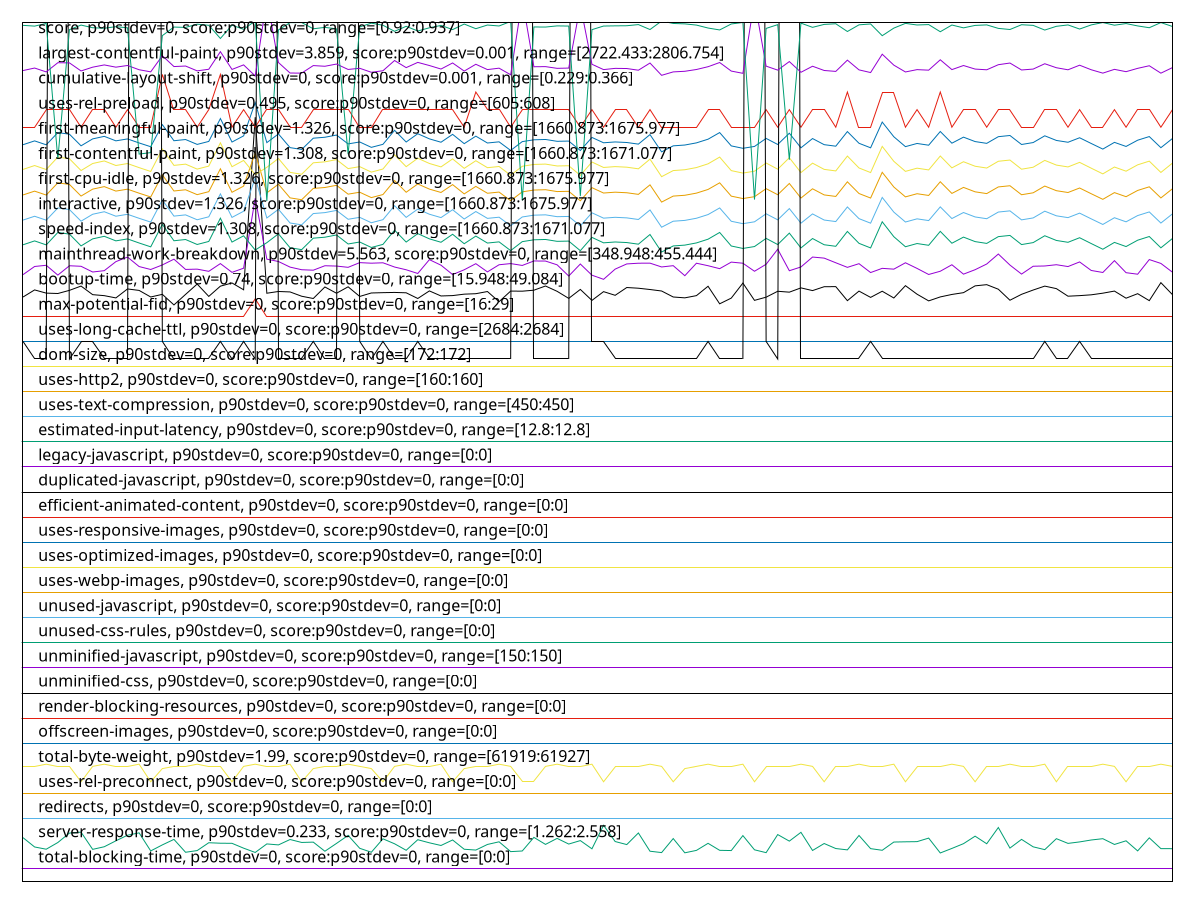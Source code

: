 reset

$totalBlockingTimeP90Stdev0ScoreP90Stdev0Range00 <<EOF
0 0.5
1 0.5
2 0.5
3 0.5
4 0.5
5 0.5
6 0.5
7 0.5
8 0.5
9 0.5
10 0.5
11 0.5
12 0.5
13 0.5
14 0.5
15 0.5
16 0.5
17 0.5
18 0.5
19 0.5
20 0.5
21 0.5
22 0.5
23 0.5
24 0.5
25 0.5
26 0.5
27 0.5
28 0.5
29 0.5
30 0.5
31 0.5
32 0.5
33 0.5
34 0.5
35 0.5
36 0.5
37 0.5
38 0.5
39 0.5
40 0.5
41 0.5
42 0.5
43 0.5
44 0.5
45 0.5
46 0.5
47 0.5
48 0.5
49 0.5
50 0.5
51 0.5
52 0.5
53 0.5
54 0.5
55 0.5
56 0.5
57 0.5
58 0.5
59 0.5
60 0.5
61 0.5
62 0.5
63 0.5
64 0.5
65 0.5
66 0.5
67 0.5
68 0.5
69 0.5
70 0.5
71 0.5
72 0.5
73 0.5
74 0.5
75 0.5
76 0.5
77 0.5
78 0.5
79 0.5
80 0.5
81 0.5
82 0.5
83 0.5
84 0.5
85 0.5
86 0.5
87 0.5
88 0.5
89 0.5
90 0.5
91 0.5
92 0.5
93 0.5
94 0.5
95 0.5
96 0.5
97 0.5
98 0.5
99 0.5
EOF

$serverResponseTimeP90Stdev0233ScoreP90Stdev0Range12622558 <<EOF
0 1.7455861650485434
1 1.3743483009708735
2 1.28514927184466
3 1.551896844660194
4 1.9282317961165045
5 1.9639114077669901
6 1.2792026699029124
7 1.3836929611650484
8 1.6190084951456305
9 1.8424308252427182
10 1.9358774271844659
11 1.217188106796116
12 1.456751213592233
13 1.6759259708737864
14 1.1636686893203882
15 1.230780339805825
16 1.5434016990291262
17 1.5238628640776697
18 1.5196152912621355
19 1.326775485436893
20 1.156023058252427
21 1.4958288834951454
22 1.456751213592233
23 1.6716783980582521
24 1.5544453883495142
25 1.5671881067961164
26 1.2044453883495143
27 1.5162172330097086
28 1.8356347087378637
29 1.3216783980582523
30 1.164518203883495
31 1.6988628640776697
32 1.501775485436893
33 1.24267354368932
34 1.6631832524271843
35 1.5400036407766988
36 1.4338143203883493
37 1.6529890776699026
38 1.2834502427184462
39 1.2520182038834948
40 1.4745910194174756
41 1.5799308252427182
42 1.1891541262135918
43 1.2146395631067959
44 1.7566298543689318
45 1.477139563106796
46 1.7167026699029124
47 1.4907317961165045
48 1.6283531553398056
49 1.3012900485436891
50 2.2366055825242714
51 1.5909745145631067
52 1.4694939320388345
53 1.931629854368932
54 1.205294902912621
55 1.1509259708737862
56 1.7090570388349513
57 1.1424308252427182
58 1.2384259708737861
59 1.5196152912621355
60 1.2409745145631064
61 1.2316298543689317
62 1.8271395631067955
63 1.2613628640776697
64 1.1483774271844656
65 1.8679162621359218
66 1.6071152912621354
67 1.9571152912621357
68 1.235027912621359
69 1.5119696601941746
70 1.3123337378640774
71 1.2588143203883493
72 1.8322366504854366
73 1.3080861650485436
74 1.24267354368932
75 1.5705861650485435
76 1.5799308252427182
77 1.5867269417475725
78 1.7277463592233009
79 1.1356347087378638
80 1.3165813106796114
81 1.506023058252427
82 1.8042026699029128
83 1.5026249999999997
84 2.149105582524272
85 1.33017354368932
86 1.676775485436893
87 1.3802949029126212
88 1.2681589805825242
89 1.7048094660194173
90 1.5170667475728155
91 1.575683252427184
92 1.6521395631067959
93 1.7039599514563104
94 1.4745910194174756
95 1.6198580097087374
96 1.218037621359223
97 1.7370910194174756
98 1.3089356796116505
99 1.3063871359223298
EOF

$redirectsP90Stdev0ScoreP90Stdev0Range00 <<EOF
0 2.5
1 2.5
2 2.5
3 2.5
4 2.5
5 2.5
6 2.5
7 2.5
8 2.5
9 2.5
10 2.5
11 2.5
12 2.5
13 2.5
14 2.5
15 2.5
16 2.5
17 2.5
18 2.5
19 2.5
20 2.5
21 2.5
22 2.5
23 2.5
24 2.5
25 2.5
26 2.5
27 2.5
28 2.5
29 2.5
30 2.5
31 2.5
32 2.5
33 2.5
34 2.5
35 2.5
36 2.5
37 2.5
38 2.5
39 2.5
40 2.5
41 2.5
42 2.5
43 2.5
44 2.5
45 2.5
46 2.5
47 2.5
48 2.5
49 2.5
50 2.5
51 2.5
52 2.5
53 2.5
54 2.5
55 2.5
56 2.5
57 2.5
58 2.5
59 2.5
60 2.5
61 2.5
62 2.5
63 2.5
64 2.5
65 2.5
66 2.5
67 2.5
68 2.5
69 2.5
70 2.5
71 2.5
72 2.5
73 2.5
74 2.5
75 2.5
76 2.5
77 2.5
78 2.5
79 2.5
80 2.5
81 2.5
82 2.5
83 2.5
84 2.5
85 2.5
86 2.5
87 2.5
88 2.5
89 2.5
90 2.5
91 2.5
92 2.5
93 2.5
94 2.5
95 2.5
96 2.5
97 2.5
98 2.5
99 2.5
EOF

$usesRelPreconnectP90Stdev0ScoreP90Stdev0Range00 <<EOF
0 3.5
1 3.5
2 3.5
3 3.5
4 3.5
5 3.5
6 3.5
7 3.5
8 3.5
9 3.5
10 3.5
11 3.5
12 3.5
13 3.5
14 3.5
15 3.5
16 3.5
17 3.5
18 3.5
19 3.5
20 3.5
21 3.5
22 3.5
23 3.5
24 3.5
25 3.5
26 3.5
27 3.5
28 3.5
29 3.5
30 3.5
31 3.5
32 3.5
33 3.5
34 3.5
35 3.5
36 3.5
37 3.5
38 3.5
39 3.5
40 3.5
41 3.5
42 3.5
43 3.5
44 3.5
45 3.5
46 3.5
47 3.5
48 3.5
49 3.5
50 3.5
51 3.5
52 3.5
53 3.5
54 3.5
55 3.5
56 3.5
57 3.5
58 3.5
59 3.5
60 3.5
61 3.5
62 3.5
63 3.5
64 3.5
65 3.5
66 3.5
67 3.5
68 3.5
69 3.5
70 3.5
71 3.5
72 3.5
73 3.5
74 3.5
75 3.5
76 3.5
77 3.5
78 3.5
79 3.5
80 3.5
81 3.5
82 3.5
83 3.5
84 3.5
85 3.5
86 3.5
87 3.5
88 3.5
89 3.5
90 3.5
91 3.5
92 3.5
93 3.5
94 3.5
95 3.5
96 3.5
97 3.5
98 3.5
99 3.5
EOF

$totalByteWeightP90Stdev199ScoreP90Stdev0Range6191961927 <<EOF
0 4.582250000000386
1 4.582250000000386
2 4.669750000000022
3 4.582250000000386
4 4.582250000000386
5 3.9697500000002037
6 4.582250000000386
7 4.669750000000022
8 4.582250000000386
9 4.582250000000386
10 4.669750000000022
11 3.9697500000002037
12 4.494750000000749
13 4.582250000000386
14 4.582250000000386
15 4.669750000000022
16 4.582250000000386
17 4.582250000000386
18 3.9697500000002037
19 4.582250000000386
20 4.669750000000022
21 4.582250000000386
22 4.582250000000386
23 4.669750000000022
24 3.9697500000002037
25 4.494750000000749
26 4.582250000000386
27 4.582250000000386
28 4.669750000000022
29 4.582250000000386
30 4.494750000000749
31 3.9697500000002037
32 4.582250000000386
33 4.669750000000022
34 4.582250000000386
35 4.582250000000386
36 4.669750000000022
37 3.9697500000002037
38 4.494750000000749
39 4.582250000000386
40 4.582250000000386
41 4.669750000000022
42 4.582250000000386
43 3.9697500000002037
44 3.9697500000002037
45 4.582250000000386
46 4.669750000000022
47 4.582250000000386
48 4.582250000000386
49 4.669750000000022
50 3.9697500000002037
51 4.582250000000386
52 4.582250000000386
53 4.582250000000386
54 4.669750000000022
55 4.582250000000386
56 3.9697500000002037
57 4.494750000000749
58 4.582250000000386
59 4.669750000000022
60 4.582250000000386
61 4.582250000000386
62 4.669750000000022
63 3.9697500000002037
64 4.582250000000386
65 4.582250000000386
66 4.582250000000386
67 4.669750000000022
68 4.582250000000386
69 3.9697500000002037
70 4.582250000000386
71 4.582250000000386
72 4.669750000000022
73 4.582250000000386
74 4.582250000000386
75 4.669750000000022
76 3.9697500000002037
77 4.582250000000386
78 4.582250000000386
79 4.582250000000386
80 4.669750000000022
81 4.582250000000386
82 3.9697500000002037
83 4.582250000000386
84 4.582250000000386
85 4.669750000000022
86 4.582250000000386
87 4.582250000000386
88 4.669750000000022
89 3.9697500000002037
90 4.582250000000386
91 4.582250000000386
92 4.582250000000386
93 4.669750000000022
94 4.582250000000386
95 3.9697500000002037
96 4.582250000000386
97 4.582250000000386
98 4.669750000000022
99 4.582250000000386
EOF

$offscreenImagesP90Stdev0ScoreP90Stdev0Range00 <<EOF
0 5.5
1 5.5
2 5.5
3 5.5
4 5.5
5 5.5
6 5.5
7 5.5
8 5.5
9 5.5
10 5.5
11 5.5
12 5.5
13 5.5
14 5.5
15 5.5
16 5.5
17 5.5
18 5.5
19 5.5
20 5.5
21 5.5
22 5.5
23 5.5
24 5.5
25 5.5
26 5.5
27 5.5
28 5.5
29 5.5
30 5.5
31 5.5
32 5.5
33 5.5
34 5.5
35 5.5
36 5.5
37 5.5
38 5.5
39 5.5
40 5.5
41 5.5
42 5.5
43 5.5
44 5.5
45 5.5
46 5.5
47 5.5
48 5.5
49 5.5
50 5.5
51 5.5
52 5.5
53 5.5
54 5.5
55 5.5
56 5.5
57 5.5
58 5.5
59 5.5
60 5.5
61 5.5
62 5.5
63 5.5
64 5.5
65 5.5
66 5.5
67 5.5
68 5.5
69 5.5
70 5.5
71 5.5
72 5.5
73 5.5
74 5.5
75 5.5
76 5.5
77 5.5
78 5.5
79 5.5
80 5.5
81 5.5
82 5.5
83 5.5
84 5.5
85 5.5
86 5.5
87 5.5
88 5.5
89 5.5
90 5.5
91 5.5
92 5.5
93 5.5
94 5.5
95 5.5
96 5.5
97 5.5
98 5.5
99 5.5
EOF

$renderBlockingResourcesP90Stdev0ScoreP90Stdev0Range00 <<EOF
0 6.5
1 6.5
2 6.5
3 6.5
4 6.5
5 6.5
6 6.5
7 6.5
8 6.5
9 6.5
10 6.5
11 6.5
12 6.5
13 6.5
14 6.5
15 6.5
16 6.5
17 6.5
18 6.5
19 6.5
20 6.5
21 6.5
22 6.5
23 6.5
24 6.5
25 6.5
26 6.5
27 6.5
28 6.5
29 6.5
30 6.5
31 6.5
32 6.5
33 6.5
34 6.5
35 6.5
36 6.5
37 6.5
38 6.5
39 6.5
40 6.5
41 6.5
42 6.5
43 6.5
44 6.5
45 6.5
46 6.5
47 6.5
48 6.5
49 6.5
50 6.5
51 6.5
52 6.5
53 6.5
54 6.5
55 6.5
56 6.5
57 6.5
58 6.5
59 6.5
60 6.5
61 6.5
62 6.5
63 6.5
64 6.5
65 6.5
66 6.5
67 6.5
68 6.5
69 6.5
70 6.5
71 6.5
72 6.5
73 6.5
74 6.5
75 6.5
76 6.5
77 6.5
78 6.5
79 6.5
80 6.5
81 6.5
82 6.5
83 6.5
84 6.5
85 6.5
86 6.5
87 6.5
88 6.5
89 6.5
90 6.5
91 6.5
92 6.5
93 6.5
94 6.5
95 6.5
96 6.5
97 6.5
98 6.5
99 6.5
EOF

$unminifiedCssP90Stdev0ScoreP90Stdev0Range00 <<EOF
0 7.5
1 7.5
2 7.5
3 7.5
4 7.5
5 7.5
6 7.5
7 7.5
8 7.5
9 7.5
10 7.5
11 7.5
12 7.5
13 7.5
14 7.5
15 7.5
16 7.5
17 7.5
18 7.5
19 7.5
20 7.5
21 7.5
22 7.5
23 7.5
24 7.5
25 7.5
26 7.5
27 7.5
28 7.5
29 7.5
30 7.5
31 7.5
32 7.5
33 7.5
34 7.5
35 7.5
36 7.5
37 7.5
38 7.5
39 7.5
40 7.5
41 7.5
42 7.5
43 7.5
44 7.5
45 7.5
46 7.5
47 7.5
48 7.5
49 7.5
50 7.5
51 7.5
52 7.5
53 7.5
54 7.5
55 7.5
56 7.5
57 7.5
58 7.5
59 7.5
60 7.5
61 7.5
62 7.5
63 7.5
64 7.5
65 7.5
66 7.5
67 7.5
68 7.5
69 7.5
70 7.5
71 7.5
72 7.5
73 7.5
74 7.5
75 7.5
76 7.5
77 7.5
78 7.5
79 7.5
80 7.5
81 7.5
82 7.5
83 7.5
84 7.5
85 7.5
86 7.5
87 7.5
88 7.5
89 7.5
90 7.5
91 7.5
92 7.5
93 7.5
94 7.5
95 7.5
96 7.5
97 7.5
98 7.5
99 7.5
EOF

$unminifiedJavascriptP90Stdev0ScoreP90Stdev0Range150150 <<EOF
0 8.5
1 8.5
2 8.5
3 8.5
4 8.5
5 8.5
6 8.5
7 8.5
8 8.5
9 8.5
10 8.5
11 8.5
12 8.5
13 8.5
14 8.5
15 8.5
16 8.5
17 8.5
18 8.5
19 8.5
20 8.5
21 8.5
22 8.5
23 8.5
24 8.5
25 8.5
26 8.5
27 8.5
28 8.5
29 8.5
30 8.5
31 8.5
32 8.5
33 8.5
34 8.5
35 8.5
36 8.5
37 8.5
38 8.5
39 8.5
40 8.5
41 8.5
42 8.5
43 8.5
44 8.5
45 8.5
46 8.5
47 8.5
48 8.5
49 8.5
50 8.5
51 8.5
52 8.5
53 8.5
54 8.5
55 8.5
56 8.5
57 8.5
58 8.5
59 8.5
60 8.5
61 8.5
62 8.5
63 8.5
64 8.5
65 8.5
66 8.5
67 8.5
68 8.5
69 8.5
70 8.5
71 8.5
72 8.5
73 8.5
74 8.5
75 8.5
76 8.5
77 8.5
78 8.5
79 8.5
80 8.5
81 8.5
82 8.5
83 8.5
84 8.5
85 8.5
86 8.5
87 8.5
88 8.5
89 8.5
90 8.5
91 8.5
92 8.5
93 8.5
94 8.5
95 8.5
96 8.5
97 8.5
98 8.5
99 8.5
EOF

$unusedCssRulesP90Stdev0ScoreP90Stdev0Range00 <<EOF
0 9.5
1 9.5
2 9.5
3 9.5
4 9.5
5 9.5
6 9.5
7 9.5
8 9.5
9 9.5
10 9.5
11 9.5
12 9.5
13 9.5
14 9.5
15 9.5
16 9.5
17 9.5
18 9.5
19 9.5
20 9.5
21 9.5
22 9.5
23 9.5
24 9.5
25 9.5
26 9.5
27 9.5
28 9.5
29 9.5
30 9.5
31 9.5
32 9.5
33 9.5
34 9.5
35 9.5
36 9.5
37 9.5
38 9.5
39 9.5
40 9.5
41 9.5
42 9.5
43 9.5
44 9.5
45 9.5
46 9.5
47 9.5
48 9.5
49 9.5
50 9.5
51 9.5
52 9.5
53 9.5
54 9.5
55 9.5
56 9.5
57 9.5
58 9.5
59 9.5
60 9.5
61 9.5
62 9.5
63 9.5
64 9.5
65 9.5
66 9.5
67 9.5
68 9.5
69 9.5
70 9.5
71 9.5
72 9.5
73 9.5
74 9.5
75 9.5
76 9.5
77 9.5
78 9.5
79 9.5
80 9.5
81 9.5
82 9.5
83 9.5
84 9.5
85 9.5
86 9.5
87 9.5
88 9.5
89 9.5
90 9.5
91 9.5
92 9.5
93 9.5
94 9.5
95 9.5
96 9.5
97 9.5
98 9.5
99 9.5
EOF

$unusedJavascriptP90Stdev0ScoreP90Stdev0Range00 <<EOF
0 10.5
1 10.5
2 10.5
3 10.5
4 10.5
5 10.5
6 10.5
7 10.5
8 10.5
9 10.5
10 10.5
11 10.5
12 10.5
13 10.5
14 10.5
15 10.5
16 10.5
17 10.5
18 10.5
19 10.5
20 10.5
21 10.5
22 10.5
23 10.5
24 10.5
25 10.5
26 10.5
27 10.5
28 10.5
29 10.5
30 10.5
31 10.5
32 10.5
33 10.5
34 10.5
35 10.5
36 10.5
37 10.5
38 10.5
39 10.5
40 10.5
41 10.5
42 10.5
43 10.5
44 10.5
45 10.5
46 10.5
47 10.5
48 10.5
49 10.5
50 10.5
51 10.5
52 10.5
53 10.5
54 10.5
55 10.5
56 10.5
57 10.5
58 10.5
59 10.5
60 10.5
61 10.5
62 10.5
63 10.5
64 10.5
65 10.5
66 10.5
67 10.5
68 10.5
69 10.5
70 10.5
71 10.5
72 10.5
73 10.5
74 10.5
75 10.5
76 10.5
77 10.5
78 10.5
79 10.5
80 10.5
81 10.5
82 10.5
83 10.5
84 10.5
85 10.5
86 10.5
87 10.5
88 10.5
89 10.5
90 10.5
91 10.5
92 10.5
93 10.5
94 10.5
95 10.5
96 10.5
97 10.5
98 10.5
99 10.5
EOF

$usesWebpImagesP90Stdev0ScoreP90Stdev0Range00 <<EOF
0 11.5
1 11.5
2 11.5
3 11.5
4 11.5
5 11.5
6 11.5
7 11.5
8 11.5
9 11.5
10 11.5
11 11.5
12 11.5
13 11.5
14 11.5
15 11.5
16 11.5
17 11.5
18 11.5
19 11.5
20 11.5
21 11.5
22 11.5
23 11.5
24 11.5
25 11.5
26 11.5
27 11.5
28 11.5
29 11.5
30 11.5
31 11.5
32 11.5
33 11.5
34 11.5
35 11.5
36 11.5
37 11.5
38 11.5
39 11.5
40 11.5
41 11.5
42 11.5
43 11.5
44 11.5
45 11.5
46 11.5
47 11.5
48 11.5
49 11.5
50 11.5
51 11.5
52 11.5
53 11.5
54 11.5
55 11.5
56 11.5
57 11.5
58 11.5
59 11.5
60 11.5
61 11.5
62 11.5
63 11.5
64 11.5
65 11.5
66 11.5
67 11.5
68 11.5
69 11.5
70 11.5
71 11.5
72 11.5
73 11.5
74 11.5
75 11.5
76 11.5
77 11.5
78 11.5
79 11.5
80 11.5
81 11.5
82 11.5
83 11.5
84 11.5
85 11.5
86 11.5
87 11.5
88 11.5
89 11.5
90 11.5
91 11.5
92 11.5
93 11.5
94 11.5
95 11.5
96 11.5
97 11.5
98 11.5
99 11.5
EOF

$usesOptimizedImagesP90Stdev0ScoreP90Stdev0Range00 <<EOF
0 12.5
1 12.5
2 12.5
3 12.5
4 12.5
5 12.5
6 12.5
7 12.5
8 12.5
9 12.5
10 12.5
11 12.5
12 12.5
13 12.5
14 12.5
15 12.5
16 12.5
17 12.5
18 12.5
19 12.5
20 12.5
21 12.5
22 12.5
23 12.5
24 12.5
25 12.5
26 12.5
27 12.5
28 12.5
29 12.5
30 12.5
31 12.5
32 12.5
33 12.5
34 12.5
35 12.5
36 12.5
37 12.5
38 12.5
39 12.5
40 12.5
41 12.5
42 12.5
43 12.5
44 12.5
45 12.5
46 12.5
47 12.5
48 12.5
49 12.5
50 12.5
51 12.5
52 12.5
53 12.5
54 12.5
55 12.5
56 12.5
57 12.5
58 12.5
59 12.5
60 12.5
61 12.5
62 12.5
63 12.5
64 12.5
65 12.5
66 12.5
67 12.5
68 12.5
69 12.5
70 12.5
71 12.5
72 12.5
73 12.5
74 12.5
75 12.5
76 12.5
77 12.5
78 12.5
79 12.5
80 12.5
81 12.5
82 12.5
83 12.5
84 12.5
85 12.5
86 12.5
87 12.5
88 12.5
89 12.5
90 12.5
91 12.5
92 12.5
93 12.5
94 12.5
95 12.5
96 12.5
97 12.5
98 12.5
99 12.5
EOF

$usesResponsiveImagesP90Stdev0ScoreP90Stdev0Range00 <<EOF
0 13.5
1 13.5
2 13.5
3 13.5
4 13.5
5 13.5
6 13.5
7 13.5
8 13.5
9 13.5
10 13.5
11 13.5
12 13.5
13 13.5
14 13.5
15 13.5
16 13.5
17 13.5
18 13.5
19 13.5
20 13.5
21 13.5
22 13.5
23 13.5
24 13.5
25 13.5
26 13.5
27 13.5
28 13.5
29 13.5
30 13.5
31 13.5
32 13.5
33 13.5
34 13.5
35 13.5
36 13.5
37 13.5
38 13.5
39 13.5
40 13.5
41 13.5
42 13.5
43 13.5
44 13.5
45 13.5
46 13.5
47 13.5
48 13.5
49 13.5
50 13.5
51 13.5
52 13.5
53 13.5
54 13.5
55 13.5
56 13.5
57 13.5
58 13.5
59 13.5
60 13.5
61 13.5
62 13.5
63 13.5
64 13.5
65 13.5
66 13.5
67 13.5
68 13.5
69 13.5
70 13.5
71 13.5
72 13.5
73 13.5
74 13.5
75 13.5
76 13.5
77 13.5
78 13.5
79 13.5
80 13.5
81 13.5
82 13.5
83 13.5
84 13.5
85 13.5
86 13.5
87 13.5
88 13.5
89 13.5
90 13.5
91 13.5
92 13.5
93 13.5
94 13.5
95 13.5
96 13.5
97 13.5
98 13.5
99 13.5
EOF

$efficientAnimatedContentP90Stdev0ScoreP90Stdev0Range00 <<EOF
0 14.5
1 14.5
2 14.5
3 14.5
4 14.5
5 14.5
6 14.5
7 14.5
8 14.5
9 14.5
10 14.5
11 14.5
12 14.5
13 14.5
14 14.5
15 14.5
16 14.5
17 14.5
18 14.5
19 14.5
20 14.5
21 14.5
22 14.5
23 14.5
24 14.5
25 14.5
26 14.5
27 14.5
28 14.5
29 14.5
30 14.5
31 14.5
32 14.5
33 14.5
34 14.5
35 14.5
36 14.5
37 14.5
38 14.5
39 14.5
40 14.5
41 14.5
42 14.5
43 14.5
44 14.5
45 14.5
46 14.5
47 14.5
48 14.5
49 14.5
50 14.5
51 14.5
52 14.5
53 14.5
54 14.5
55 14.5
56 14.5
57 14.5
58 14.5
59 14.5
60 14.5
61 14.5
62 14.5
63 14.5
64 14.5
65 14.5
66 14.5
67 14.5
68 14.5
69 14.5
70 14.5
71 14.5
72 14.5
73 14.5
74 14.5
75 14.5
76 14.5
77 14.5
78 14.5
79 14.5
80 14.5
81 14.5
82 14.5
83 14.5
84 14.5
85 14.5
86 14.5
87 14.5
88 14.5
89 14.5
90 14.5
91 14.5
92 14.5
93 14.5
94 14.5
95 14.5
96 14.5
97 14.5
98 14.5
99 14.5
EOF

$duplicatedJavascriptP90Stdev0ScoreP90Stdev0Range00 <<EOF
0 15.5
1 15.5
2 15.5
3 15.5
4 15.5
5 15.5
6 15.5
7 15.5
8 15.5
9 15.5
10 15.5
11 15.5
12 15.5
13 15.5
14 15.5
15 15.5
16 15.5
17 15.5
18 15.5
19 15.5
20 15.5
21 15.5
22 15.5
23 15.5
24 15.5
25 15.5
26 15.5
27 15.5
28 15.5
29 15.5
30 15.5
31 15.5
32 15.5
33 15.5
34 15.5
35 15.5
36 15.5
37 15.5
38 15.5
39 15.5
40 15.5
41 15.5
42 15.5
43 15.5
44 15.5
45 15.5
46 15.5
47 15.5
48 15.5
49 15.5
50 15.5
51 15.5
52 15.5
53 15.5
54 15.5
55 15.5
56 15.5
57 15.5
58 15.5
59 15.5
60 15.5
61 15.5
62 15.5
63 15.5
64 15.5
65 15.5
66 15.5
67 15.5
68 15.5
69 15.5
70 15.5
71 15.5
72 15.5
73 15.5
74 15.5
75 15.5
76 15.5
77 15.5
78 15.5
79 15.5
80 15.5
81 15.5
82 15.5
83 15.5
84 15.5
85 15.5
86 15.5
87 15.5
88 15.5
89 15.5
90 15.5
91 15.5
92 15.5
93 15.5
94 15.5
95 15.5
96 15.5
97 15.5
98 15.5
99 15.5
EOF

$legacyJavascriptP90Stdev0ScoreP90Stdev0Range00 <<EOF
0 16.5
1 16.5
2 16.5
3 16.5
4 16.5
5 16.5
6 16.5
7 16.5
8 16.5
9 16.5
10 16.5
11 16.5
12 16.5
13 16.5
14 16.5
15 16.5
16 16.5
17 16.5
18 16.5
19 16.5
20 16.5
21 16.5
22 16.5
23 16.5
24 16.5
25 16.5
26 16.5
27 16.5
28 16.5
29 16.5
30 16.5
31 16.5
32 16.5
33 16.5
34 16.5
35 16.5
36 16.5
37 16.5
38 16.5
39 16.5
40 16.5
41 16.5
42 16.5
43 16.5
44 16.5
45 16.5
46 16.5
47 16.5
48 16.5
49 16.5
50 16.5
51 16.5
52 16.5
53 16.5
54 16.5
55 16.5
56 16.5
57 16.5
58 16.5
59 16.5
60 16.5
61 16.5
62 16.5
63 16.5
64 16.5
65 16.5
66 16.5
67 16.5
68 16.5
69 16.5
70 16.5
71 16.5
72 16.5
73 16.5
74 16.5
75 16.5
76 16.5
77 16.5
78 16.5
79 16.5
80 16.5
81 16.5
82 16.5
83 16.5
84 16.5
85 16.5
86 16.5
87 16.5
88 16.5
89 16.5
90 16.5
91 16.5
92 16.5
93 16.5
94 16.5
95 16.5
96 16.5
97 16.5
98 16.5
99 16.5
EOF

$estimatedInputLatencyP90Stdev0ScoreP90Stdev0Range128128 <<EOF
0 17.500000000000185
1 17.500000000000185
2 17.500000000000185
3 17.500000000000185
4 17.500000000000185
5 17.500000000000185
6 17.500000000000185
7 17.500000000000185
8 17.500000000000185
9 17.500000000000185
10 17.500000000000185
11 17.500000000000185
12 17.500000000000185
13 17.500000000000185
14 17.500000000000185
15 17.500000000000185
16 17.500000000000185
17 17.500000000000185
18 17.500000000000185
19 17.500000000000185
20 17.500000000000185
21 17.500000000000185
22 17.500000000000185
23 17.500000000000185
24 17.500000000000185
25 17.500000000000185
26 17.500000000000185
27 17.500000000000185
28 17.500000000000185
29 17.500000000000185
30 17.500000000000185
31 17.500000000000185
32 17.500000000000185
33 17.500000000000185
34 17.500000000000185
35 17.500000000000185
36 17.500000000000185
37 17.500000000000185
38 17.500000000000185
39 17.500000000000185
40 17.500000000000185
41 17.500000000000185
42 17.500000000000185
43 17.500000000000185
44 17.500000000000185
45 17.500000000000185
46 17.500000000000185
47 17.500000000000185
48 17.500000000000185
49 17.500000000000185
50 17.500000000000185
51 17.500000000000185
52 17.500000000000185
53 17.500000000000185
54 17.500000000000185
55 17.500000000000185
56 17.500000000000185
57 17.500000000000185
58 17.500000000000185
59 17.500000000000185
60 17.500000000000185
61 17.500000000000185
62 17.500000000000185
63 17.500000000000185
64 17.500000000000185
65 17.500000000000185
66 17.500000000000185
67 17.500000000000185
68 17.500000000000185
69 17.500000000000185
70 17.500000000000185
71 17.500000000000185
72 17.500000000000185
73 17.500000000000185
74 17.500000000000185
75 17.500000000000185
76 17.500000000000185
77 17.500000000000185
78 17.500000000000185
79 17.500000000000185
80 17.500000000000185
81 17.500000000000185
82 17.500000000000185
83 17.500000000000185
84 17.500000000000185
85 17.500000000000185
86 17.500000000000185
87 17.500000000000185
88 17.500000000000185
89 17.500000000000185
90 17.500000000000185
91 17.500000000000185
92 17.500000000000185
93 17.500000000000185
94 17.500000000000185
95 17.500000000000185
96 17.500000000000185
97 17.500000000000185
98 17.500000000000185
99 17.500000000000185
EOF

$usesTextCompressionP90Stdev0ScoreP90Stdev0Range450450 <<EOF
0 18.5
1 18.5
2 18.5
3 18.5
4 18.5
5 18.5
6 18.5
7 18.5
8 18.5
9 18.5
10 18.5
11 18.5
12 18.5
13 18.5
14 18.5
15 18.5
16 18.5
17 18.5
18 18.5
19 18.5
20 18.5
21 18.5
22 18.5
23 18.5
24 18.5
25 18.5
26 18.5
27 18.5
28 18.5
29 18.5
30 18.5
31 18.5
32 18.5
33 18.5
34 18.5
35 18.5
36 18.5
37 18.5
38 18.5
39 18.5
40 18.5
41 18.5
42 18.5
43 18.5
44 18.5
45 18.5
46 18.5
47 18.5
48 18.5
49 18.5
50 18.5
51 18.5
52 18.5
53 18.5
54 18.5
55 18.5
56 18.5
57 18.5
58 18.5
59 18.5
60 18.5
61 18.5
62 18.5
63 18.5
64 18.5
65 18.5
66 18.5
67 18.5
68 18.5
69 18.5
70 18.5
71 18.5
72 18.5
73 18.5
74 18.5
75 18.5
76 18.5
77 18.5
78 18.5
79 18.5
80 18.5
81 18.5
82 18.5
83 18.5
84 18.5
85 18.5
86 18.5
87 18.5
88 18.5
89 18.5
90 18.5
91 18.5
92 18.5
93 18.5
94 18.5
95 18.5
96 18.5
97 18.5
98 18.5
99 18.5
EOF

$usesHttp2P90Stdev0ScoreP90Stdev0Range160160 <<EOF
0 19.5
1 19.5
2 19.5
3 19.5
4 19.5
5 19.5
6 19.5
7 19.5
8 19.5
9 19.5
10 19.5
11 19.5
12 19.5
13 19.5
14 19.5
15 19.5
16 19.5
17 19.5
18 19.5
19 19.5
20 19.5
21 19.5
22 19.5
23 19.5
24 19.5
25 19.5
26 19.5
27 19.5
28 19.5
29 19.5
30 19.5
31 19.5
32 19.5
33 19.5
34 19.5
35 19.5
36 19.5
37 19.5
38 19.5
39 19.5
40 19.5
41 19.5
42 19.5
43 19.5
44 19.5
45 19.5
46 19.5
47 19.5
48 19.5
49 19.5
50 19.5
51 19.5
52 19.5
53 19.5
54 19.5
55 19.5
56 19.5
57 19.5
58 19.5
59 19.5
60 19.5
61 19.5
62 19.5
63 19.5
64 19.5
65 19.5
66 19.5
67 19.5
68 19.5
69 19.5
70 19.5
71 19.5
72 19.5
73 19.5
74 19.5
75 19.5
76 19.5
77 19.5
78 19.5
79 19.5
80 19.5
81 19.5
82 19.5
83 19.5
84 19.5
85 19.5
86 19.5
87 19.5
88 19.5
89 19.5
90 19.5
91 19.5
92 19.5
93 19.5
94 19.5
95 19.5
96 19.5
97 19.5
98 19.5
99 19.5
EOF

$domSizeP90Stdev0ScoreP90Stdev0Range172172 <<EOF
0 20.5
1 20.5
2 20.5
3 20.5
4 20.5
5 20.5
6 20.5
7 20.5
8 20.5
9 20.5
10 20.5
11 20.5
12 20.5
13 20.5
14 20.5
15 20.5
16 20.5
17 20.5
18 20.5
19 20.5
20 20.5
21 20.5
22 20.5
23 20.5
24 20.5
25 20.5
26 20.5
27 20.5
28 20.5
29 20.5
30 20.5
31 20.5
32 20.5
33 20.5
34 20.5
35 20.5
36 20.5
37 20.5
38 20.5
39 20.5
40 20.5
41 20.5
42 20.5
43 20.5
44 20.5
45 20.5
46 20.5
47 20.5
48 20.5
49 20.5
50 20.5
51 20.5
52 20.5
53 20.5
54 20.5
55 20.5
56 20.5
57 20.5
58 20.5
59 20.5
60 20.5
61 20.5
62 20.5
63 20.5
64 20.5
65 20.5
66 20.5
67 20.5
68 20.5
69 20.5
70 20.5
71 20.5
72 20.5
73 20.5
74 20.5
75 20.5
76 20.5
77 20.5
78 20.5
79 20.5
80 20.5
81 20.5
82 20.5
83 20.5
84 20.5
85 20.5
86 20.5
87 20.5
88 20.5
89 20.5
90 20.5
91 20.5
92 20.5
93 20.5
94 20.5
95 20.5
96 20.5
97 20.5
98 20.5
99 20.5
EOF

$usesLongCacheTtlP90Stdev0ScoreP90Stdev0Range26842684 <<EOF
0 21.5
1 21.5
2 21.5
3 21.5
4 21.5
5 21.5
6 21.5
7 21.5
8 21.5
9 21.5
10 21.5
11 21.5
12 21.5
13 21.5
14 21.5
15 21.5
16 21.5
17 21.5
18 21.5
19 21.5
20 21.5
21 21.5
22 21.5
23 21.5
24 21.5
25 21.5
26 21.5
27 21.5
28 21.5
29 21.5
30 21.5
31 21.5
32 21.5
33 21.5
34 21.5
35 21.5
36 21.5
37 21.5
38 21.5
39 21.5
40 21.5
41 21.5
42 21.5
43 21.5
44 21.5
45 21.5
46 21.5
47 21.5
48 21.5
49 21.5
50 21.5
51 21.5
52 21.5
53 21.5
54 21.5
55 21.5
56 21.5
57 21.5
58 21.5
59 21.5
60 21.5
61 21.5
62 21.5
63 21.5
64 21.5
65 21.5
66 21.5
67 21.5
68 21.5
69 21.5
70 21.5
71 21.5
72 21.5
73 21.5
74 21.5
75 21.5
76 21.5
77 21.5
78 21.5
79 21.5
80 21.5
81 21.5
82 21.5
83 21.5
84 21.5
85 21.5
86 21.5
87 21.5
88 21.5
89 21.5
90 21.5
91 21.5
92 21.5
93 21.5
94 21.5
95 21.5
96 21.5
97 21.5
98 21.5
99 21.5
EOF

$maxPotentialFidP90Stdev0ScoreP90Stdev0Range1629 <<EOF
0 22.493000000000002
1 22.493000000000002
2 22.493000000000002
3 22.493000000000002
4 22.493000000000002
5 22.493000000000002
6 22.493000000000002
7 22.493000000000002
8 22.493000000000002
9 22.493000000000002
10 22.493000000000002
11 22.493000000000002
12 22.493000000000002
13 22.493000000000002
14 22.493000000000002
15 22.493000000000002
16 22.493000000000002
17 22.493000000000002
18 22.493000000000002
19 22.493000000000002
20 23.193
21 22.493000000000002
22 22.493000000000002
23 22.493000000000002
24 22.493000000000002
25 22.493000000000002
26 22.493000000000002
27 22.493000000000002
28 22.493000000000002
29 22.493000000000002
30 22.493000000000002
31 22.493000000000002
32 22.493000000000002
33 22.493000000000002
34 22.493000000000002
35 22.493000000000002
36 22.493000000000002
37 22.493000000000002
38 22.493000000000002
39 22.493000000000002
40 22.493000000000002
41 22.493000000000002
42 22.493000000000002
43 22.493000000000002
44 22.493000000000002
45 22.493000000000002
46 22.493000000000002
47 22.493000000000002
48 22.493000000000002
49 22.493000000000002
50 22.493000000000002
51 22.493000000000002
52 22.493000000000002
53 22.493000000000002
54 22.493000000000002
55 22.493000000000002
56 22.493000000000002
57 22.493000000000002
58 22.493000000000002
59 22.493000000000002
60 22.493000000000002
61 22.493000000000002
62 22.493000000000002
63 22.493000000000002
64 22.493000000000002
65 22.493000000000002
66 22.493000000000002
67 22.493000000000002
68 22.493000000000002
69 22.493000000000002
70 22.493000000000002
71 22.493000000000002
72 22.493000000000002
73 22.493000000000002
74 22.493000000000002
75 22.493000000000002
76 22.493000000000002
77 22.493000000000002
78 22.493000000000002
79 22.493000000000002
80 22.493000000000002
81 22.493000000000002
82 22.493000000000002
83 22.493000000000002
84 22.493000000000002
85 22.493000000000002
86 22.493000000000002
87 22.493000000000002
88 22.493000000000002
89 22.493000000000002
90 22.493000000000002
91 22.493000000000002
92 22.493000000000002
93 22.493000000000002
94 22.493000000000002
95 22.493000000000002
96 22.493000000000002
97 22.493000000000002
98 22.493000000000002
99 22.493000000000002
EOF

$bootupTimeP90Stdev074ScoreP90Stdev0Range1594849084 <<EOF
0 23.26424613402062
1 23.54749355670103
2 23.420302835051547
3 23.404967783505153
4 23.5303543814433
5 23.700844072164948
6 23.35896262886598
7 23.319271907216496
8 23.229065721649487
9 23.586282216494844
10 23.52764819587629
11 23.26605025773196
12 23.37159149484536
13 22.950328608247425
14 23.36888530927835
15 23.781127577319587
16 23.289503865979384
17 23.69723582474227
18 23.824426546391752
19 23.552905927835052
20 30.42300902061854
21 23.4157925257732
22 23.485251288659796
23 23.46721005154639
24 23.295818298969074
25 23.20561211340206
26 23.664761597938146
27 23.4157925257732
28 23.671076030927836
29 23.287699742268043
30 23.42571520618557
31 23.43834407216495
32 23.44736469072165
33 23.43293170103093
34 23.206514175257734
35 23.507802835051546
36 23.306643041237116
37 23.321978092783507
38 23.37880798969072
39 23.396849226804125
40 23.483447164948455
41 23.078421391752578
42 23.501488402061856
43 23.496978092783507
44 23.536668814432993
45 23.70355025773196
46 23.491565721649486
47 23.211024484536086
48 23.567338917525774
49 23.130740979381446
50 23.478936855670106
51 23.332802835051545
52 23.64311211340206
53 23.615148195876287
54 23.563730670103094
55 23.504194587628866
56 23.26605025773196
57 23.231771907216498
58 23.320173969072165
59 23.69272551546392
60 22.99452963917526
61 23.221849226804125
62 23.81901417525773
63 23.131643041237115
64 23.2588337628866
65 23.493369845360824
66 23.45818943298969
67 23.628679123711343
68 23.52043170103093
69 23.674684278350515
70 23.678292525773195
71 23.1199162371134
72 23.500586340206187
73 23.2498131443299
74 23.495173969072166
75 23.226359536082477
76 23.71708118556701
77 23.377003865979383
78 23.110895618556704
79 23.26875644329897
80 23.36708118556701
81 23.43834407216495
82 23.70896262886598
83 23.756771907216496
84 23.575457474226805
85 23.137055412371133
86 23.37249355670103
87 23.542983247422683
88 23.69903994845361
89 23.598911082474228
90 23.297622422680412
91 23.320173969072165
92 23.35264819587629
93 23.417596649484537
94 23.501488402061856
95 23.218240979381445
96 23.397751288659794
97 23.120818298969073
98 23.837055412371136
99 23.358060567010313
EOF

$mainthreadWorkBreakdownP90Stdev5563ScoreP90Stdev0Range348948455444 <<EOF
0 24.155009007448463
1 24.4806975575957
2 24.527744153819498
3 24.137427160921533
4 24.509313528494708
5 24.488094058548416
6 24.2603788324961
7 24.31385189676078
8 24.673491598822103
9 24.855009007448466
10 24.477908712974184
11 24.360413476528663
12 24.541567122813092
13 24.771222414689067
14 24.363202321150183
15 24.37472146197817
16 24.287297245799415
17 24.595403949419712
18 24.24691962584445
19 24.41194647496968
20 27.197153473064247
21 24.77304122639875
22 24.678220509267273
23 24.45559795600208
24 24.351319417980253
25 24.332282522085563
26 24.509798544950634
27 24.496824354754892
28 24.446746405681623
29 24.63384150355101
30 24.611409492464922
31 24.627536289624107
32 24.458750562965523
33 24.349500606270567
34 24.201934349558286
35 24.75279178936428
36 24.531624285466826
37 24.15901039320977
38 24.34937935215659
39 24.592008834228302
40 24.264986488827297
41 24.548842369651823
42 24.596131474103586
43 24.521802702234538
44 24.699682487441542
45 24.696044864022166
46 24.54641728737225
47 24.10020214793002
48 24.579155898146542
49 24.133668283388186
50 23.968883942490905
51 24.375812749003988
52 24.581944742768055
53 24.61043945955309
54 24.6132283041746
55 24.461296899359084
56 24.51270864368612
57 24.113540100467695
58 24.610439459553085
59 24.510768577862464
60 24.39339459553092
61 24.654454702927417
62 24.61007569721115
63 24.290086090420928
64 24.5684855361164
65 25.16796587562792
66 24.311426814481205
67 24.461296899359077
68 24.855979040360296
69 24.813297592239735
70 24.62850632253594
71 24.445533864541833
72 24.592008834228302
73 24.23867434609388
74 24.406247531612678
75 24.374115191408276
76 24.628142560194007
77 24.403458686991165
78 24.162163000173223
79 24.290813615104792
80 24.54920613199376
81 24.175015936254983
82 24.35204694266413
83 24.57854962757665
84 24.976141867313352
85 24.536716958253947
86 24.17792603499047
87 24.490034124372073
88 24.500583232288236
89 24.55041867313355
90 24.477666204746228
91 24.66160869565217
92 24.321975922397364
93 24.241826953057334
94 24.71265667763727
95 24.233339165078814
96 24.172954616317337
97 24.755701888099775
98 24.60183041746059
99 24.251284773947688
EOF

$speedIndexP90Stdev1308ScoreP90Stdev0Range16608731671077 <<EOF
0 25.343480993544915
1 25.498273187120134
2 25.33984768411912
3 25.834294854856353
4 25.768432863991507
5 25.298969650069807
6 25.579355441470625
7 25.681603374730997
8 25.50007002378166
9 25.577664301083416
10 25.415407308142363
11 25.262160922577436
12 26.155862557094792
13 25.50444320712691
14 25.553961911592552
15 25.356124910346864
16 25.476407270393707
17 26.403020082292045
18 25.451727190366483
19 25.701421426144663
20 25.134744064021675
21 25.428156921218516
22 25.779121399720623
23 25.22573534407914
24 25.15111377448943
25 25.607536710580945
26 25.645732701672216
27 25.734557208108356
28 25.376365746857402
29 25.454475293495904
30 25.23668812049374
31 25.359626099429903
32 25.92562964780484
33 25.45323336227389
34 25.78810558302814
35 25.58058416065836
36 25.444315239137808
37 25.762500660601688
38 25.38669755766111
39 25.689940168359016
40 25.412976293835612
41 25.460156468234487
42 25.11187403269031
43 25.46939168019324
44 25.54208429277864
45 25.55589086859686
46 25.481348571212834
47 25.490795175720024
48 25.109099505492395
49 25.63843965875199
50 25.4218151447661
51 25.455704012683498
52 25.432860405420683
53 25.36787040881805
54 25.753172964402978
55 25.05495658903027
56 25.297833415122142
57 25.330969197085807
58 25.4179308066891
59 25.56673794873734
60 25.834744064021663
61 25.2957062776037
62 25.198624249745194
63 25.273708240534518
64 25.59840719489634
65 25.353720320108636
66 25.808808840738294
67 25.2186272696388
68 25.59318844135737
69 25.345621343097605
70 25.28409289947527
71 25.875106828734204
72 25.401759276735447
73 25.21865369370724
74 26.25985447887956
75 25.66577535766868
76 25.26589992827752
77 25.39379242006717
78 25.323966818919615
79 25.878119172549106
80 25.40580215922381
81 25.649524555509345
82 25.47063361141514
83 25.3987865690234
84 25.668470612660883
85 25.71668132573322
86 25.352623721263797
87 25.43068041976514
88 25.703759956211513
89 25.51634725000943
90 25.442769431127516
91 25.624818051413655
92 25.3932771507304
93 25.166717186969123
94 25.438845456947632
95 25.27349684798611
96 25.526309123853338
97 25.67329300517153
98 25.223423238080812
99 25.596266845343735
EOF

$interactiveP90Stdev1326ScoreP90Stdev0Range16608731675977 <<EOF
0 26.327139195839806
1 26.47945045965264
2 26.323564119231065
3 26.810086544711623
4 26.745280156003275
5 26.2833412573126
6 26.559233169282095
7 26.659842325192585
8 26.481218497539174
9 26.55756913362427
10 26.397912712415206
11 26.24712248119596
12 27.126500325006873
13 26.485521589748288
14 26.534246633856355
15 26.33958046243839
16 26.457934998607044
17 27.36969653635427
18 26.43365047822445
19 26.67934274305867
20 28.006788188318154
21 26.410457981242388
22 26.75579738137236
23 26.21128071315809
24 26.137855139752958
25 26.58696276348772
26 26.624546568854953
27 26.711947441730786
28 26.359496889219002
29 26.43635453616858
30 26.222057944098736
31 26.343025536261365
32 26.89995747051711
33 26.435132509982225
34 26.764637570805007
35 26.560442195189864
36 26.42635732194256
37 26.739443030922047
38 26.369663107066543
39 26.668045500974955
40 26.39552066115695
41 26.44194465595689
42 26.099244312378033
43 26.451031850682455
44 26.522559383415285
45 26.536144674528657
46 26.46279710279498
47 26.472092301977824
48 26.09651425387679
49 26.617370415080245
50 26.404217847525217
51 26.437563562076235
52 26.415086080415932
53 26.351137710093695
54 26.730264834246384
55 26.04323911226669
56 26.282223233354983
57 26.31482793202707
58 26.40039576562353
59 26.546817903240793
60 26.810528554183207
61 26.28013018850399
62 26.18460414151727
63 26.258484724672627
64 26.57797957099072
65 26.33721441173728
66 26.78500900733576
67 26.20428656328349
68 26.57284446095261
69 26.329245240969357
70 26.26870294363445
71 26.850244405237135
72 26.384483424644714
73 26.204312563840574
74 27.228825517689558
75 26.64426799145693
76 26.25080156003338
77 26.376644256662587
78 26.30793778438104
79 26.853208468752797
80 26.388461509889368
81 26.62827764880666
82 26.452253876868667
83 26.381558361964835
84 26.646920048286688
85 26.69435806481559
86 26.33613538861539
87 26.412941034450625
88 26.681643792366913
89 26.49723484074653
90 26.424836289348974
91 26.60396712786695
92 26.37613724579805
93 26.15320846875281
94 26.4209752066115
95 26.258276720215378
96 26.507037050793855
97 26.651665149967414
98 26.209005664407016
99 26.575873525861255
EOF

$firstCpuIdleP90Stdev1326ScoreP90Stdev0Range16608731675977 <<EOF
0 27.327139195839806
1 27.47945045965264
2 27.323564119231065
3 27.810086544711623
4 27.745280156003275
5 27.2833412573126
6 27.559233169282095
7 27.659842325192585
8 27.481218497539174
9 27.55756913362427
10 27.397912712415206
11 27.24712248119596
12 28.126500325006873
13 27.485521589748288
14 27.534246633856355
15 27.33958046243839
16 27.457934998607044
17 28.36969653635427
18 27.43365047822445
19 27.67934274305867
20 29.006788188318154
21 27.410457981242388
22 27.75579738137236
23 27.21128071315809
24 27.137855139752958
25 27.58696276348772
26 27.624546568854953
27 27.711947441730786
28 27.359496889219002
29 27.43635453616858
30 27.222057944098736
31 27.343025536261365
32 27.89995747051711
33 27.435132509982225
34 27.764637570805007
35 27.560442195189864
36 27.42635732194256
37 27.739443030922047
38 27.369663107066543
39 27.668045500974955
40 27.39552066115695
41 27.44194465595689
42 27.099244312378033
43 27.451031850682455
44 27.522559383415285
45 27.536144674528657
46 27.46279710279498
47 27.472092301977824
48 27.09651425387679
49 27.617370415080245
50 27.404217847525217
51 27.437563562076235
52 27.415086080415932
53 27.351137710093695
54 27.730264834246384
55 27.04323911226669
56 27.282223233354983
57 27.31482793202707
58 27.40039576562353
59 27.546817903240793
60 27.810528554183207
61 27.28013018850399
62 27.18460414151727
63 27.258484724672627
64 27.57797957099072
65 27.33721441173728
66 27.78500900733576
67 27.20428656328349
68 27.57284446095261
69 27.329245240969357
70 27.26870294363445
71 27.850244405237135
72 27.384483424644714
73 27.204312563840574
74 28.228825517689558
75 27.64426799145693
76 27.25080156003338
77 27.376644256662587
78 27.30793778438104
79 27.853208468752797
80 27.388461509889368
81 27.62827764880666
82 27.452253876868667
83 27.381558361964835
84 27.646920048286688
85 27.69435806481559
86 27.33613538861539
87 27.412941034450625
88 27.681643792366913
89 27.49723484074653
90 27.424836289348974
91 27.60396712786695
92 27.37613724579805
93 27.15320846875281
94 27.4209752066115
95 27.258276720215378
96 27.507037050793855
97 27.651665149967414
98 27.209005664407016
99 27.575873525861255
EOF

$firstContentfulPaintP90Stdev1308ScoreP90Stdev0Range16608731671077 <<EOF
0 28.343480993544915
1 28.498273187120134
2 28.33984768411912
3 28.834294854856353
4 28.768432863991507
5 28.298969650069807
6 28.579355441470625
7 28.681603374730997
8 28.50007002378166
9 28.577664301083416
10 28.415407308142363
11 28.262160922577436
12 29.155862557094792
13 28.50444320712691
14 28.553961911592552
15 28.356124910346864
16 28.476407270393707
17 29.403020082292045
18 28.451727190366483
19 28.701421426144663
20 28.134744064021675
21 28.428156921218516
22 28.779121399720623
23 28.22573534407914
24 28.15111377448943
25 28.607536710580945
26 28.645732701672216
27 28.734557208108356
28 28.376365746857402
29 28.454475293495904
30 28.23668812049374
31 28.359626099429903
32 28.92562964780484
33 28.45323336227389
34 28.78810558302814
35 28.58058416065836
36 28.444315239137808
37 28.762500660601688
38 28.38669755766111
39 28.689940168359016
40 28.412976293835612
41 28.460156468234487
42 28.11187403269031
43 28.46939168019324
44 28.54208429277864
45 28.55589086859686
46 28.481348571212834
47 28.490795175720024
48 28.109099505492395
49 28.63843965875199
50 28.4218151447661
51 28.455704012683498
52 28.432860405420683
53 28.36787040881805
54 28.753172964402978
55 28.05495658903027
56 28.297833415122142
57 28.330969197085807
58 28.4179308066891
59 28.56673794873734
60 28.834744064021663
61 28.2957062776037
62 28.198624249745194
63 28.273708240534518
64 28.59840719489634
65 28.353720320108636
66 28.808808840738294
67 28.2186272696388
68 28.59318844135737
69 28.345621343097605
70 28.28409289947527
71 28.875106828734204
72 28.401759276735447
73 28.21865369370724
74 29.25985447887956
75 28.66577535766868
76 28.26589992827752
77 28.39379242006717
78 28.323966818919615
79 28.878119172549106
80 28.40580215922381
81 28.649524555509345
82 28.47063361141514
83 28.3987865690234
84 28.668470612660883
85 28.71668132573322
86 28.352623721263797
87 28.43068041976514
88 28.703759956211513
89 28.51634725000943
90 28.442769431127516
91 28.624818051413655
92 28.3932771507304
93 28.166717186969123
94 28.438845456947632
95 28.27349684798611
96 28.526309123853338
97 28.67329300517153
98 28.223423238080812
99 28.596266845343735
EOF

$firstMeaningfulPaintP90Stdev1326ScoreP90Stdev0Range16608731675977 <<EOF
0 29.327139195839806
1 29.47945045965264
2 29.323564119231065
3 29.810086544711623
4 29.745280156003275
5 29.2833412573126
6 29.559233169282095
7 29.659842325192585
8 29.481218497539174
9 29.55756913362427
10 29.397912712415206
11 29.24712248119596
12 30.126500325006873
13 29.485521589748288
14 29.534246633856355
15 29.33958046243839
16 29.457934998607044
17 30.36969653635427
18 29.43365047822445
19 29.67934274305867
20 31.006788188318154
21 29.410457981242388
22 29.75579738137236
23 29.21128071315809
24 29.137855139752958
25 29.58696276348772
26 29.624546568854953
27 29.711947441730786
28 29.359496889219002
29 29.43635453616858
30 29.222057944098736
31 29.343025536261365
32 29.89995747051711
33 29.435132509982225
34 29.764637570805007
35 29.560442195189864
36 29.42635732194256
37 29.739443030922047
38 29.369663107066543
39 29.668045500974955
40 29.39552066115695
41 29.44194465595689
42 29.099244312378033
43 29.451031850682455
44 29.522559383415285
45 29.536144674528657
46 29.46279710279498
47 29.472092301977824
48 29.09651425387679
49 29.617370415080245
50 29.404217847525217
51 29.437563562076235
52 29.415086080415932
53 29.351137710093695
54 29.730264834246384
55 29.04323911226669
56 29.282223233354983
57 29.31482793202707
58 29.40039576562353
59 29.546817903240793
60 29.810528554183207
61 29.28013018850399
62 29.18460414151727
63 29.258484724672627
64 29.57797957099072
65 29.33721441173728
66 29.78500900733576
67 29.20428656328349
68 29.57284446095261
69 29.329245240969357
70 29.26870294363445
71 29.850244405237135
72 29.384483424644714
73 29.204312563840574
74 30.228825517689558
75 29.64426799145693
76 29.25080156003338
77 29.376644256662587
78 29.30793778438104
79 29.853208468752797
80 29.388461509889368
81 29.62827764880666
82 29.452253876868667
83 29.381558361964835
84 29.646920048286688
85 29.69435806481559
86 29.33613538861539
87 29.412941034450625
88 29.681643792366913
89 29.49723484074653
90 29.424836289348974
91 29.60396712786695
92 29.37613724579805
93 29.15320846875281
94 29.4209752066115
95 29.258276720215378
96 29.507037050793855
97 29.651665149967414
98 29.209005664407016
99 29.575873525861255
EOF

$usesRelPreloadP90Stdev0495ScoreP90Stdev0Range605608 <<EOF
0 30.024000000000058
1 30.024000000000058
2 30.724000000000046
3 30.724000000000046
4 30.724000000000046
5 30.024000000000058
6 30.724000000000046
7 30.724000000000046
8 30.024000000000058
9 30.724000000000046
10 30.024000000000058
11 30.024000000000058
12 32.124000000000024
13 30.724000000000046
14 30.724000000000046
15 30.024000000000058
16 30.724000000000046
17 32.124000000000024
18 30.024000000000058
19 30.724000000000046
20 30.024000000000058
21 30.724000000000046
22 30.724000000000046
23 30.024000000000058
24 30.024000000000058
25 30.724000000000046
26 30.724000000000046
27 30.724000000000046
28 30.724000000000046
29 30.024000000000058
30 30.024000000000058
31 30.724000000000046
32 30.724000000000046
33 30.724000000000046
34 30.724000000000046
35 30.724000000000046
36 30.724000000000046
37 30.724000000000046
38 30.024000000000058
39 31.424000000000035
40 30.724000000000046
41 30.724000000000046
42 30.024000000000058
43 30.724000000000046
44 30.724000000000046
45 30.724000000000046
46 30.724000000000046
47 30.724000000000046
48 30.024000000000058
49 30.724000000000046
50 30.024000000000058
51 30.724000000000046
52 30.724000000000046
53 30.024000000000058
54 30.724000000000046
55 30.024000000000058
56 30.024000000000058
57 30.024000000000058
58 30.024000000000058
59 30.724000000000046
60 30.724000000000046
61 30.024000000000058
62 30.024000000000058
63 30.024000000000058
64 30.724000000000046
65 30.024000000000058
66 30.724000000000046
67 30.024000000000058
68 30.724000000000046
69 30.724000000000046
70 30.024000000000058
71 31.424000000000035
72 30.024000000000058
73 30.024000000000058
74 31.424000000000035
75 31.424000000000035
76 30.024000000000058
77 30.724000000000046
78 30.024000000000058
79 31.424000000000035
80 30.024000000000058
81 30.724000000000046
82 30.724000000000046
83 30.024000000000058
84 30.724000000000046
85 30.724000000000046
86 30.024000000000058
87 30.024000000000058
88 30.724000000000046
89 30.724000000000046
90 30.024000000000058
91 30.724000000000046
92 30.024000000000058
93 30.024000000000058
94 30.724000000000046
95 30.024000000000058
96 30.724000000000046
97 30.724000000000046
98 30.024000000000058
99 30.724000000000046
EOF

$cumulativeLayoutShiftP90Stdev0ScoreP90Stdev0001Range02290366 <<EOF
0 21.497805397727603
1 20.797805397727586
2 20.797805397727586
3 138.38885653409187
4 20.797805397727586
5 21.497805397727603
6 21.497805397727603
7 20.797805397727586
8 20.797805397727586
9 20.797805397727586
10 138.38885653409187
11 138.38885653409187
12 21.497805397727603
13 20.797805397727586
14 20.797805397727586
15 20.797805397727586
16 20.797805397727586
17 21.497805397727603
18 20.797805397727586
19 21.497805397727603
20 20.797805397727586
21 138.38885653409187
22 20.797805397727586
23 20.797805397727586
24 20.797805397727586
25 21.497805397727603
26 20.797805397727586
27 20.797805397727586
28 138.38885653409187
29 21.497805397727603
30 20.797805397727586
31 21.497805397727603
32 20.797805397727586
33 20.797805397727586
34 21.497805397727603
35 20.797805397727586
36 20.797805397727586
37 20.797805397727586
38 20.797805397727586
39 20.797805397727586
40 20.797805397727586
41 20.797805397727586
42 20.797805397727586
43 138.38885653409187
44 20.797805397727586
45 20.797805397727586
46 20.797805397727586
47 20.797805397727586
48 138.38885653409187
49 21.497805397727603
50 21.497805397727603
51 20.797805397727586
52 20.797805397727586
53 20.797805397727586
54 20.797805397727586
55 20.797805397727586
56 20.797805397727586
57 20.797805397727586
58 20.797805397727586
59 21.497805397727603
60 20.797805397727586
61 20.797805397727586
62 20.797805397727586
63 138.38885653409187
64 21.497805397727603
65 20.797805397727586
66 138.38885653409187
67 20.797805397727586
68 20.797805397727586
69 20.797805397727586
70 20.797805397727586
71 20.797805397727586
72 20.797805397727586
73 21.497805397727603
74 20.797805397727586
75 20.797805397727586
76 20.797805397727586
77 20.797805397727586
78 20.797805397727586
79 20.797805397727586
80 20.797805397727586
81 20.797805397727586
82 20.797805397727586
83 20.797805397727586
84 20.797805397727586
85 20.797805397727586
86 20.797805397727586
87 20.797805397727586
88 21.497805397727603
89 20.797805397727586
90 20.797805397727586
91 21.497805397727603
92 20.797805397727586
93 20.797805397727586
94 20.797805397727586
95 20.797805397727586
96 20.797805397727586
97 20.797805397727586
98 20.797805397727586
99 20.797805397727586
EOF

$largestContentfulPaintP90Stdev3859ScoreP90Stdev0001Range27224332806754 <<EOF
0 32.2788995556208
1 32.379354952440366
2 32.22529127033674
3 32.59131646406399
4 32.58474259062025
5 32.26340871864551
6 32.413737412317715
7 32.50295846340295
8 32.414012853942424
9 32.48095985897383
10 32.311563259759765
11 32.22784736861428
12 32.86907914356014
13 32.438207646259414
14 32.4590714311946
15 32.26701149509712
16 32.33048793565678
17 33.03067156340656
18 32.32368269124824
19 32.504982041206034
20 32.063952256785015
21 35.160705718167975
22 32.599087590436625
23 32.18009680854966
24 32.17734973741224
25 32.47706695067755
26 32.450018583128255
27 32.537869771199794
28 32.323150170773786
29 32.36937294795986
30 32.21053861691574
31 32.271143119468164
32 32.6784551764662
33 32.3955839729699
34 32.603942708142
35 32.479512872305236
36 32.33922127143852
37 32.5813197693635
38 32.25807249623561
39 32.52959550479264
40 32.317145543354485
41 32.374455764074995
42 32.11215086855921
43 35.11977692900935
44 32.43060178486171
45 32.43560380476697
46 32.367092291307046
47 32.3780254875316
48 34.88642094825356
49 32.52948900069774
50 32.317292445554344
51 32.365950126703126
52 32.35989408351382
53 32.292561460207835
54 32.57864247677101
55 32.089116603621065
56 32.22579808292629
57 32.25014712255313
58 32.32105681442576
59 32.432239744390145
60 32.598995776561665
61 32.258347937860336
62 32.16907914356014
63 35.086617429945804
64 32.45490675382855
65 32.29653516471403
66 32.63696632267063
67 32.21025583018101
68 32.45091835910236
69 32.2822819787726
70 32.24531404017769
71 32.69353468728187
72 32.30609849792499
73 32.19918674942154
74 32.930157405707064
75 32.49461074589588
76 32.2231538433288
77 32.31612457306544
78 32.294526277130956
79 32.70771442212336
80 32.31689580961469
81 32.47975158837997
82 32.33804972639457
83 32.30963516838662
84 32.51183870138449
85 32.57863145910606
86 32.302143156193694
87 32.33773755921989
88 32.55026464431302
89 32.391261375739035
90 32.30978941569646
91 32.4922492930331
92 32.31110786294019
93 32.17678416394281
94 32.327050424180044
95 32.234278012413185
96 32.36704822064708
97 32.47040493591389
98 32.17564567189389
99 32.39730272870831
EOF

$scoreP90Stdev0ScoreP90Stdev0Range0920937 <<EOF
0 34.07811029074412
1 34.0485906852623
2 34.152704971369246
3 28.760237101684993
4 33.907192816164354
5 34.08960130380069
6 33.98340450484773
7 33.962809556461764
8 34.02635182335257
9 33.98067378685096
10 28.954573150117938
11 29.013529728879064
12 33.669801999109495
13 34.010705765451064
14 33.995554212112154
15 34.125499863508026
16 34.08062154185882
17 33.55631364633689
18 34.08586113395563
19 33.92053711550034
20 34.25631364633688
21 27.08790831212309
22 33.897594015230084
23 34.18562336591259
24 34.19005419021664
25 33.941830373951746
26 33.998029852380284
27 33.93850190129689
28 28.948578610842844
29 34.01629992445743
30 34.165825141267646
31 34.08248001211712
32 33.84126108318418
33 34.03983593024708
34 33.85389324339519
35 33.981495306836734
36 34.07619907624331
37 33.909605616028614
38 34.13010291549995
39 33.94542777177617
40 34.09143614438915
41 34.05310080167402
42 34.23298284317792
43 27.113861306291426
44 34.01421456316615
45 34.010512803645895
46 34.05704434111681
47 34.04971117501793
48 27.282944240905636
49 33.907106415320584
50 34.05076693504935
51 34.05870078054062
52 34.063397566868275
53 34.10876488109966
54 33.91166298487025
55 34.2496800699779
56 34.15389461940691
57 34.137168523517914
58 34.08875855408246
59 33.9720176836305
60 33.89563121469729
61 34.13320503846876
62 34.193617890057794
63 27.143134162725403
64 33.956356852482315
65 34.10673722663853
66 28.731841358843894
67 34.16665465799258
68 33.99935663153235
69 34.11613021015762
70 34.1419398477492
71 33.83340212535205
72 34.098897565580614
73 34.133454210053344
74 33.66681521819106
75 33.96873419046534
76 34.15673011303011
77 34.09278031072182
78 34.109091920402136
79 33.82417015139072
80 34.091854472002524
81 33.97884571440767
82 34.075997603542646
83 34.096745718098816
84 33.957592678567664
85 33.91299461876196
86 34.10319517998056
87 34.077639430712736
88 33.89141144141695
89 34.04032141877002
90 34.09506030880772
91 33.93147533059806
92 34.09600366921069
93 34.1898544481092
94 34.084174277963086
95 34.14936157074641
96 34.05544777702272
97 33.98397269609495
98 34.188542839636966
99 34.03356538854541
EOF

unset key
unset tics
set xrange [0:99]
set yrange [0:34.2]

set label "total-blocking-time, p90stdev=0, score:p90stdev=0, range=[0:0]" at character 4.2, first 1 left front
set label "server-response-time, p90stdev=0.233, score:p90stdev=0, range=[1.262:2.558]" at character 4.2, first 2 left front
set label "redirects, p90stdev=0, score:p90stdev=0, range=[0:0]" at character 4.2, first 3 left front
set label "uses-rel-preconnect, p90stdev=0, score:p90stdev=0, range=[0:0]" at character 4.2, first 4 left front
set label "total-byte-weight, p90stdev=1.99, score:p90stdev=0, range=[61919:61927]" at character 4.2, first 5 left front
set label "offscreen-images, p90stdev=0, score:p90stdev=0, range=[0:0]" at character 4.2, first 6 left front
set label "render-blocking-resources, p90stdev=0, score:p90stdev=0, range=[0:0]" at character 4.2, first 7 left front
set label "unminified-css, p90stdev=0, score:p90stdev=0, range=[0:0]" at character 4.2, first 8 left front
set label "unminified-javascript, p90stdev=0, score:p90stdev=0, range=[150:150]" at character 4.2, first 9 left front
set label "unused-css-rules, p90stdev=0, score:p90stdev=0, range=[0:0]" at character 4.2, first 10 left front
set label "unused-javascript, p90stdev=0, score:p90stdev=0, range=[0:0]" at character 4.2, first 11 left front
set label "uses-webp-images, p90stdev=0, score:p90stdev=0, range=[0:0]" at character 4.2, first 12 left front
set label "uses-optimized-images, p90stdev=0, score:p90stdev=0, range=[0:0]" at character 4.2, first 13 left front
set label "uses-responsive-images, p90stdev=0, score:p90stdev=0, range=[0:0]" at character 4.2, first 14 left front
set label "efficient-animated-content, p90stdev=0, score:p90stdev=0, range=[0:0]" at character 4.2, first 15 left front
set label "duplicated-javascript, p90stdev=0, score:p90stdev=0, range=[0:0]" at character 4.2, first 16 left front
set label "legacy-javascript, p90stdev=0, score:p90stdev=0, range=[0:0]" at character 4.2, first 17 left front
set label "estimated-input-latency, p90stdev=0, score:p90stdev=0, range=[12.8:12.8]" at character 4.2, first 18 left front
set label "uses-text-compression, p90stdev=0, score:p90stdev=0, range=[450:450]" at character 4.2, first 19 left front
set label "uses-http2, p90stdev=0, score:p90stdev=0, range=[160:160]" at character 4.2, first 20 left front
set label "dom-size, p90stdev=0, score:p90stdev=0, range=[172:172]" at character 4.2, first 21 left front
set label "uses-long-cache-ttl, p90stdev=0, score:p90stdev=0, range=[2684:2684]" at character 4.2, first 22 left front
set label "max-potential-fid, p90stdev=0, score:p90stdev=0, range=[16:29]" at character 4.2, first 23 left front
set label "bootup-time, p90stdev=0.74, score:p90stdev=0, range=[15.948:49.084]" at character 4.2, first 24 left front
set label "mainthread-work-breakdown, p90stdev=5.563, score:p90stdev=0, range=[348.948:455.444]" at character 4.2, first 25 left front
set label "speed-index, p90stdev=1.308, score:p90stdev=0, range=[1660.873:1671.077]" at character 4.2, first 26 left front
set label "interactive, p90stdev=1.326, score:p90stdev=0, range=[1660.873:1675.977]" at character 4.2, first 27 left front
set label "first-cpu-idle, p90stdev=1.326, score:p90stdev=0, range=[1660.873:1675.977]" at character 4.2, first 28 left front
set label "first-contentful-paint, p90stdev=1.308, score:p90stdev=0, range=[1660.873:1671.077]" at character 4.2, first 29 left front
set label "first-meaningful-paint, p90stdev=1.326, score:p90stdev=0, range=[1660.873:1675.977]" at character 4.2, first 30 left front
set label "uses-rel-preload, p90stdev=0.495, score:p90stdev=0, range=[605:608]" at character 4.2, first 31 left front
set label "cumulative-layout-shift, p90stdev=0, score:p90stdev=0.001, range=[0.229:0.366]" at character 4.2, first 32 left front
set label "largest-contentful-paint, p90stdev=3.859, score:p90stdev=0.001, range=[2722.433:2806.754]" at character 4.2, first 33 left front
set label "score, p90stdev=0, score:p90stdev=0, range=[0.92:0.937]" at character 4.2, first 34 left front
set terminal svg size 640, 4080 enhanced background rgb 'white'
set output "report_00007_2020-12-11T15:55:29.892Z/correlation/pages+cached+noexternal+nofonts+nosvg+noimg+nocss/correlation.svg"

plot $totalBlockingTimeP90Stdev0ScoreP90Stdev0Range00 with line, \
     $serverResponseTimeP90Stdev0233ScoreP90Stdev0Range12622558 with line, \
     $redirectsP90Stdev0ScoreP90Stdev0Range00 with line, \
     $usesRelPreconnectP90Stdev0ScoreP90Stdev0Range00 with line, \
     $totalByteWeightP90Stdev199ScoreP90Stdev0Range6191961927 with line, \
     $offscreenImagesP90Stdev0ScoreP90Stdev0Range00 with line, \
     $renderBlockingResourcesP90Stdev0ScoreP90Stdev0Range00 with line, \
     $unminifiedCssP90Stdev0ScoreP90Stdev0Range00 with line, \
     $unminifiedJavascriptP90Stdev0ScoreP90Stdev0Range150150 with line, \
     $unusedCssRulesP90Stdev0ScoreP90Stdev0Range00 with line, \
     $unusedJavascriptP90Stdev0ScoreP90Stdev0Range00 with line, \
     $usesWebpImagesP90Stdev0ScoreP90Stdev0Range00 with line, \
     $usesOptimizedImagesP90Stdev0ScoreP90Stdev0Range00 with line, \
     $usesResponsiveImagesP90Stdev0ScoreP90Stdev0Range00 with line, \
     $efficientAnimatedContentP90Stdev0ScoreP90Stdev0Range00 with line, \
     $duplicatedJavascriptP90Stdev0ScoreP90Stdev0Range00 with line, \
     $legacyJavascriptP90Stdev0ScoreP90Stdev0Range00 with line, \
     $estimatedInputLatencyP90Stdev0ScoreP90Stdev0Range128128 with line, \
     $usesTextCompressionP90Stdev0ScoreP90Stdev0Range450450 with line, \
     $usesHttp2P90Stdev0ScoreP90Stdev0Range160160 with line, \
     $domSizeP90Stdev0ScoreP90Stdev0Range172172 with line, \
     $usesLongCacheTtlP90Stdev0ScoreP90Stdev0Range26842684 with line, \
     $maxPotentialFidP90Stdev0ScoreP90Stdev0Range1629 with line, \
     $bootupTimeP90Stdev074ScoreP90Stdev0Range1594849084 with line, \
     $mainthreadWorkBreakdownP90Stdev5563ScoreP90Stdev0Range348948455444 with line, \
     $speedIndexP90Stdev1308ScoreP90Stdev0Range16608731671077 with line, \
     $interactiveP90Stdev1326ScoreP90Stdev0Range16608731675977 with line, \
     $firstCpuIdleP90Stdev1326ScoreP90Stdev0Range16608731675977 with line, \
     $firstContentfulPaintP90Stdev1308ScoreP90Stdev0Range16608731671077 with line, \
     $firstMeaningfulPaintP90Stdev1326ScoreP90Stdev0Range16608731675977 with line, \
     $usesRelPreloadP90Stdev0495ScoreP90Stdev0Range605608 with line, \
     $cumulativeLayoutShiftP90Stdev0ScoreP90Stdev0001Range02290366 with line, \
     $largestContentfulPaintP90Stdev3859ScoreP90Stdev0001Range27224332806754 with line, \
     $scoreP90Stdev0ScoreP90Stdev0Range0920937 with line

reset
